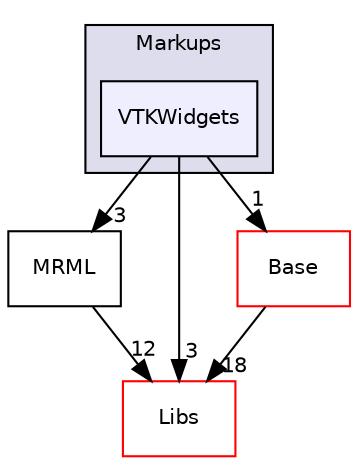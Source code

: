 digraph "Modules/Loadable/Markups/VTKWidgets" {
  bgcolor=transparent;
  compound=true
  node [ fontsize="10", fontname="Helvetica"];
  edge [ labelfontsize="10", labelfontname="Helvetica"];
  subgraph clusterdir_1a96155338796d57dab45a56648f1a28 {
    graph [ bgcolor="#ddddee", pencolor="black", label="Markups" fontname="Helvetica", fontsize="10", URL="dir_1a96155338796d57dab45a56648f1a28.html"]
  dir_1d6aa7403b659ef1d781d7435dec1424 [shape=box, label="VTKWidgets", style="filled", fillcolor="#eeeeff", pencolor="black", URL="dir_1d6aa7403b659ef1d781d7435dec1424.html"];
  }
  dir_4f965ccb0ecb7ab49e9de9275cd5d581 [shape=box label="MRML" URL="dir_4f965ccb0ecb7ab49e9de9275cd5d581.html"];
  dir_6e6cb9563333489fde7459b1f95e59a5 [shape=box label="Libs" color="red" URL="dir_6e6cb9563333489fde7459b1f95e59a5.html"];
  dir_628593db0cdce5a76fb85526ae5aa762 [shape=box label="Base" color="red" URL="dir_628593db0cdce5a76fb85526ae5aa762.html"];
  dir_1d6aa7403b659ef1d781d7435dec1424->dir_4f965ccb0ecb7ab49e9de9275cd5d581 [headlabel="3", labeldistance=1.5 headhref="dir_000073_000070.html"];
  dir_1d6aa7403b659ef1d781d7435dec1424->dir_6e6cb9563333489fde7459b1f95e59a5 [headlabel="3", labeldistance=1.5 headhref="dir_000073_000014.html"];
  dir_1d6aa7403b659ef1d781d7435dec1424->dir_628593db0cdce5a76fb85526ae5aa762 [headlabel="1", labeldistance=1.5 headhref="dir_000073_000002.html"];
  dir_4f965ccb0ecb7ab49e9de9275cd5d581->dir_6e6cb9563333489fde7459b1f95e59a5 [headlabel="12", labeldistance=1.5 headhref="dir_000070_000014.html"];
  dir_628593db0cdce5a76fb85526ae5aa762->dir_6e6cb9563333489fde7459b1f95e59a5 [headlabel="18", labeldistance=1.5 headhref="dir_000002_000014.html"];
}

